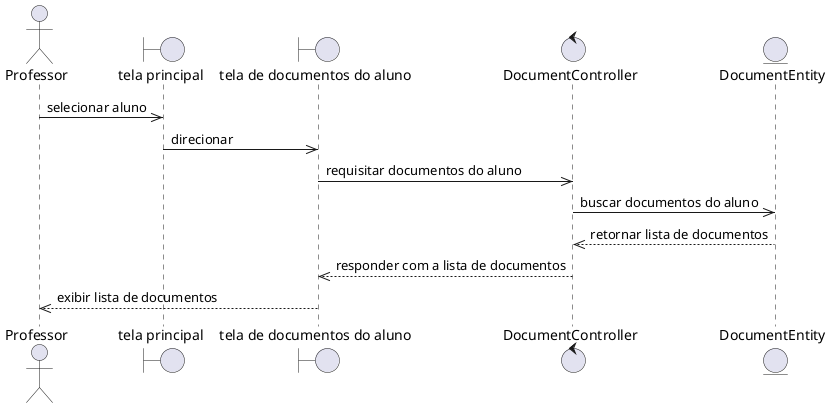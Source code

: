 @startuml
actor Professor
boundary "tela principal" as home
boundary "tela de documentos do aluno" as documentos
control DocumentController as controller
entity DocumentEntity as model

Professor ->> home: selecionar aluno
home ->> documentos: direcionar
documentos ->> controller: requisitar documentos do aluno
controller ->> model: buscar documentos do aluno
model -->> controller: retornar lista de documentos
controller -->> documentos: responder com a lista de documentos
documentos -->> Professor: exibir lista de documentos

@enduml